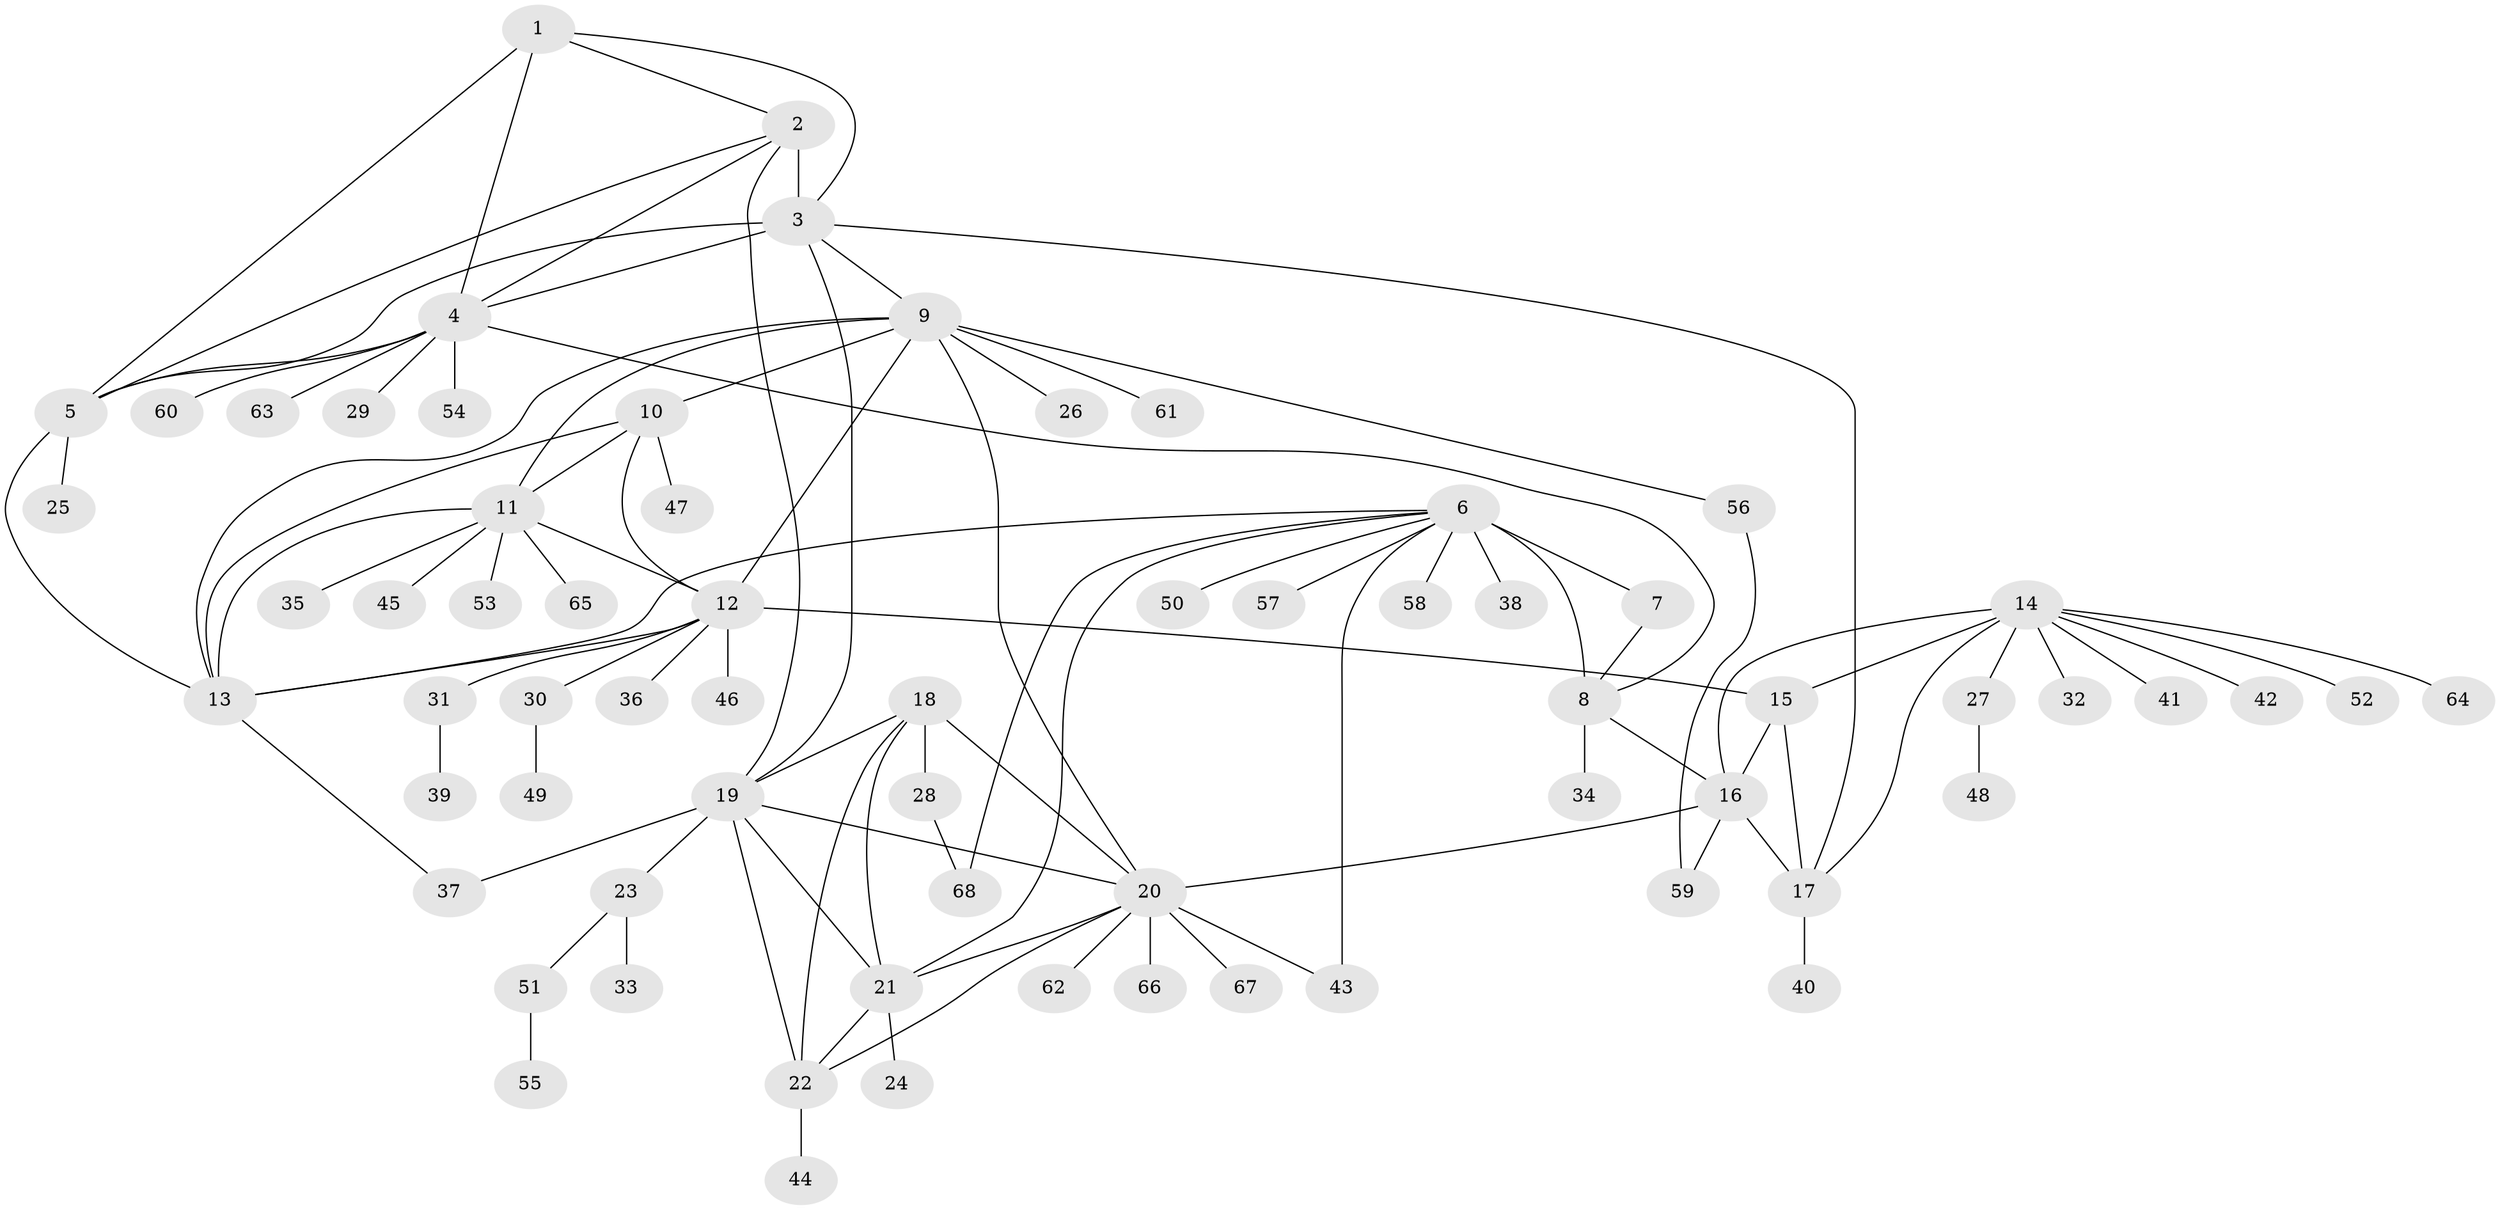 // original degree distribution, {5: 0.03571428571428571, 14: 0.008928571428571428, 10: 0.026785714285714284, 7: 0.044642857142857144, 6: 0.026785714285714284, 8: 0.008928571428571428, 9: 0.03571428571428571, 11: 0.026785714285714284, 4: 0.017857142857142856, 1: 0.6071428571428571, 2: 0.14285714285714285, 3: 0.017857142857142856}
// Generated by graph-tools (version 1.1) at 2025/52/03/04/25 22:52:15]
// undirected, 68 vertices, 101 edges
graph export_dot {
  node [color=gray90,style=filled];
  1;
  2;
  3;
  4;
  5;
  6;
  7;
  8;
  9;
  10;
  11;
  12;
  13;
  14;
  15;
  16;
  17;
  18;
  19;
  20;
  21;
  22;
  23;
  24;
  25;
  26;
  27;
  28;
  29;
  30;
  31;
  32;
  33;
  34;
  35;
  36;
  37;
  38;
  39;
  40;
  41;
  42;
  43;
  44;
  45;
  46;
  47;
  48;
  49;
  50;
  51;
  52;
  53;
  54;
  55;
  56;
  57;
  58;
  59;
  60;
  61;
  62;
  63;
  64;
  65;
  66;
  67;
  68;
  1 -- 2 [weight=1.0];
  1 -- 3 [weight=1.0];
  1 -- 4 [weight=1.0];
  1 -- 5 [weight=1.0];
  2 -- 3 [weight=9.0];
  2 -- 4 [weight=1.0];
  2 -- 5 [weight=1.0];
  2 -- 19 [weight=1.0];
  3 -- 4 [weight=1.0];
  3 -- 5 [weight=1.0];
  3 -- 9 [weight=2.0];
  3 -- 17 [weight=1.0];
  3 -- 19 [weight=1.0];
  4 -- 5 [weight=1.0];
  4 -- 8 [weight=1.0];
  4 -- 29 [weight=1.0];
  4 -- 54 [weight=1.0];
  4 -- 60 [weight=1.0];
  4 -- 63 [weight=1.0];
  5 -- 13 [weight=1.0];
  5 -- 25 [weight=1.0];
  6 -- 7 [weight=3.0];
  6 -- 8 [weight=3.0];
  6 -- 13 [weight=1.0];
  6 -- 21 [weight=1.0];
  6 -- 38 [weight=1.0];
  6 -- 43 [weight=1.0];
  6 -- 50 [weight=1.0];
  6 -- 57 [weight=1.0];
  6 -- 58 [weight=1.0];
  6 -- 68 [weight=1.0];
  7 -- 8 [weight=1.0];
  8 -- 16 [weight=1.0];
  8 -- 34 [weight=1.0];
  9 -- 10 [weight=1.0];
  9 -- 11 [weight=1.0];
  9 -- 12 [weight=1.0];
  9 -- 13 [weight=1.0];
  9 -- 20 [weight=1.0];
  9 -- 26 [weight=1.0];
  9 -- 56 [weight=1.0];
  9 -- 61 [weight=1.0];
  10 -- 11 [weight=1.0];
  10 -- 12 [weight=1.0];
  10 -- 13 [weight=1.0];
  10 -- 47 [weight=1.0];
  11 -- 12 [weight=1.0];
  11 -- 13 [weight=1.0];
  11 -- 35 [weight=1.0];
  11 -- 45 [weight=1.0];
  11 -- 53 [weight=1.0];
  11 -- 65 [weight=1.0];
  12 -- 13 [weight=1.0];
  12 -- 15 [weight=1.0];
  12 -- 30 [weight=1.0];
  12 -- 31 [weight=1.0];
  12 -- 36 [weight=1.0];
  12 -- 46 [weight=1.0];
  13 -- 37 [weight=1.0];
  14 -- 15 [weight=1.0];
  14 -- 16 [weight=2.0];
  14 -- 17 [weight=1.0];
  14 -- 27 [weight=1.0];
  14 -- 32 [weight=1.0];
  14 -- 41 [weight=1.0];
  14 -- 42 [weight=1.0];
  14 -- 52 [weight=1.0];
  14 -- 64 [weight=1.0];
  15 -- 16 [weight=2.0];
  15 -- 17 [weight=1.0];
  16 -- 17 [weight=2.0];
  16 -- 20 [weight=1.0];
  16 -- 59 [weight=1.0];
  17 -- 40 [weight=3.0];
  18 -- 19 [weight=1.0];
  18 -- 20 [weight=1.0];
  18 -- 21 [weight=1.0];
  18 -- 22 [weight=1.0];
  18 -- 28 [weight=5.0];
  19 -- 20 [weight=1.0];
  19 -- 21 [weight=1.0];
  19 -- 22 [weight=1.0];
  19 -- 23 [weight=1.0];
  19 -- 37 [weight=1.0];
  20 -- 21 [weight=1.0];
  20 -- 22 [weight=1.0];
  20 -- 43 [weight=1.0];
  20 -- 62 [weight=1.0];
  20 -- 66 [weight=1.0];
  20 -- 67 [weight=1.0];
  21 -- 22 [weight=1.0];
  21 -- 24 [weight=1.0];
  22 -- 44 [weight=2.0];
  23 -- 33 [weight=1.0];
  23 -- 51 [weight=1.0];
  27 -- 48 [weight=1.0];
  28 -- 68 [weight=1.0];
  30 -- 49 [weight=1.0];
  31 -- 39 [weight=1.0];
  51 -- 55 [weight=1.0];
  56 -- 59 [weight=1.0];
}
